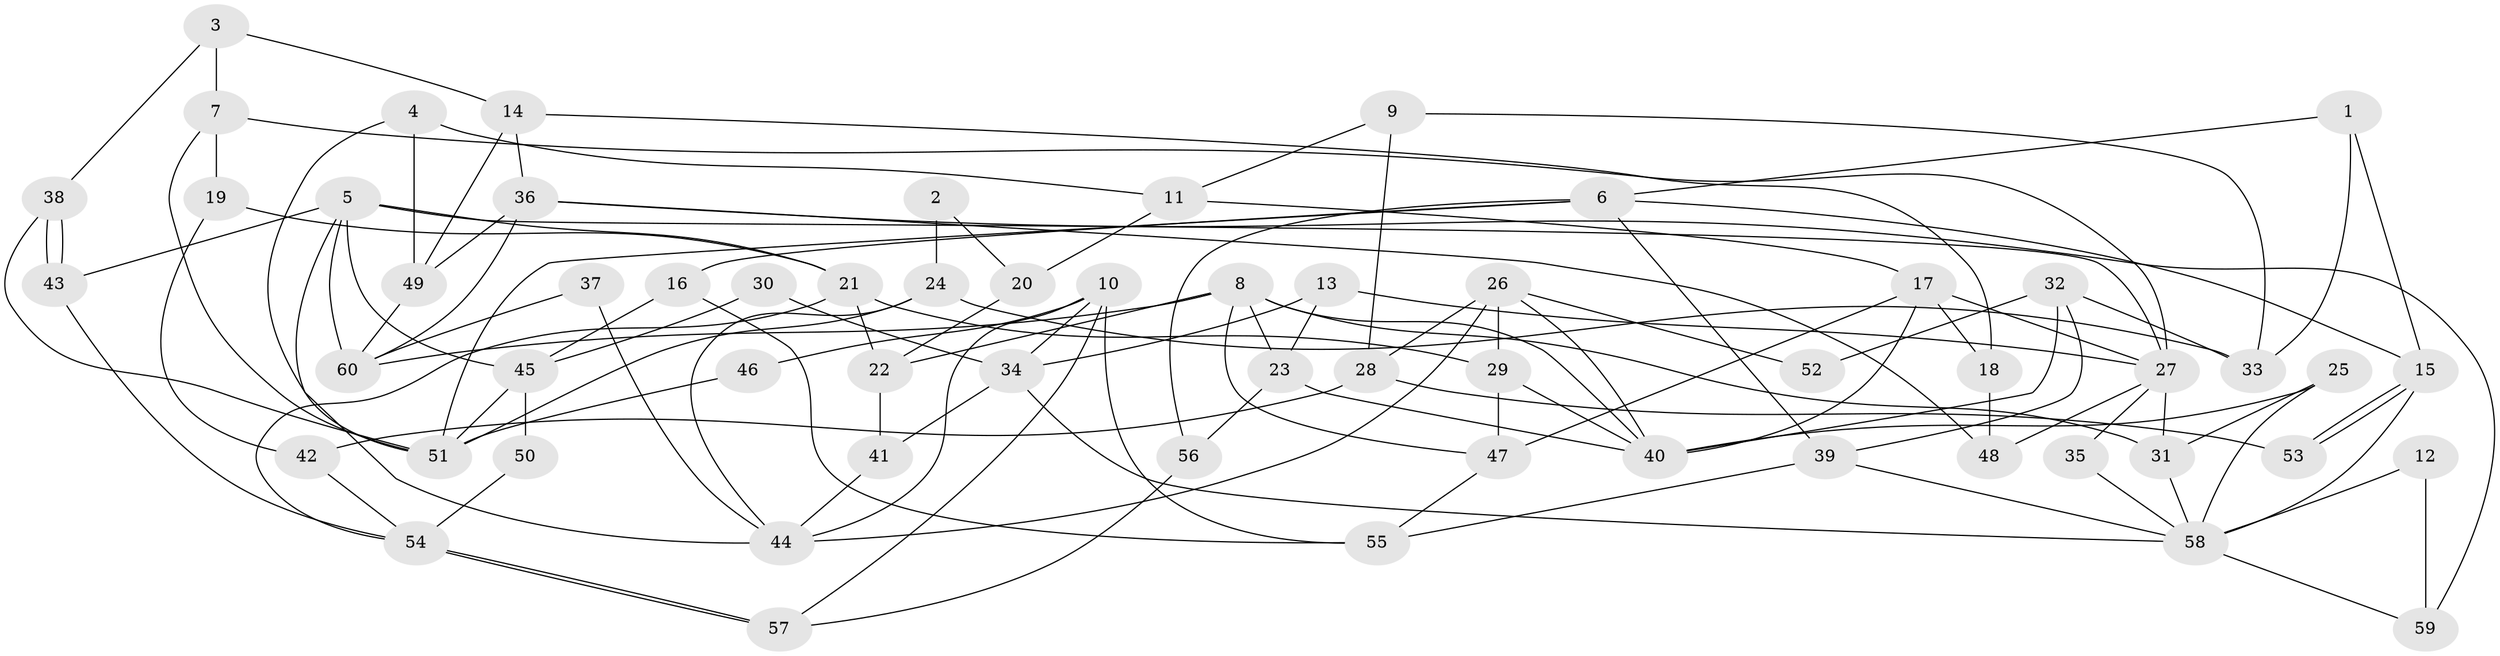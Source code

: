 // Generated by graph-tools (version 1.1) at 2025/50/03/09/25 03:50:07]
// undirected, 60 vertices, 120 edges
graph export_dot {
graph [start="1"]
  node [color=gray90,style=filled];
  1;
  2;
  3;
  4;
  5;
  6;
  7;
  8;
  9;
  10;
  11;
  12;
  13;
  14;
  15;
  16;
  17;
  18;
  19;
  20;
  21;
  22;
  23;
  24;
  25;
  26;
  27;
  28;
  29;
  30;
  31;
  32;
  33;
  34;
  35;
  36;
  37;
  38;
  39;
  40;
  41;
  42;
  43;
  44;
  45;
  46;
  47;
  48;
  49;
  50;
  51;
  52;
  53;
  54;
  55;
  56;
  57;
  58;
  59;
  60;
  1 -- 15;
  1 -- 6;
  1 -- 33;
  2 -- 24;
  2 -- 20;
  3 -- 38;
  3 -- 14;
  3 -- 7;
  4 -- 11;
  4 -- 51;
  4 -- 49;
  5 -- 44;
  5 -- 27;
  5 -- 21;
  5 -- 43;
  5 -- 45;
  5 -- 60;
  6 -- 15;
  6 -- 16;
  6 -- 39;
  6 -- 51;
  6 -- 56;
  7 -- 27;
  7 -- 19;
  7 -- 51;
  8 -- 22;
  8 -- 60;
  8 -- 23;
  8 -- 31;
  8 -- 40;
  8 -- 47;
  9 -- 28;
  9 -- 33;
  9 -- 11;
  10 -- 55;
  10 -- 44;
  10 -- 34;
  10 -- 46;
  10 -- 57;
  11 -- 17;
  11 -- 20;
  12 -- 58;
  12 -- 59;
  13 -- 23;
  13 -- 27;
  13 -- 34;
  14 -- 36;
  14 -- 49;
  14 -- 18;
  15 -- 53;
  15 -- 53;
  15 -- 58;
  16 -- 45;
  16 -- 55;
  17 -- 40;
  17 -- 47;
  17 -- 18;
  17 -- 27;
  18 -- 48;
  19 -- 21;
  19 -- 42;
  20 -- 22;
  21 -- 54;
  21 -- 22;
  21 -- 29;
  22 -- 41;
  23 -- 56;
  23 -- 40;
  24 -- 33;
  24 -- 51;
  24 -- 44;
  25 -- 40;
  25 -- 58;
  25 -- 31;
  26 -- 29;
  26 -- 40;
  26 -- 28;
  26 -- 44;
  26 -- 52;
  27 -- 31;
  27 -- 35;
  27 -- 48;
  28 -- 42;
  28 -- 53;
  29 -- 40;
  29 -- 47;
  30 -- 34;
  30 -- 45;
  31 -- 58;
  32 -- 39;
  32 -- 40;
  32 -- 33;
  32 -- 52;
  34 -- 41;
  34 -- 58;
  35 -- 58;
  36 -- 60;
  36 -- 48;
  36 -- 49;
  36 -- 59;
  37 -- 44;
  37 -- 60;
  38 -- 43;
  38 -- 43;
  38 -- 51;
  39 -- 58;
  39 -- 55;
  41 -- 44;
  42 -- 54;
  43 -- 54;
  45 -- 51;
  45 -- 50;
  46 -- 51;
  47 -- 55;
  49 -- 60;
  50 -- 54;
  54 -- 57;
  54 -- 57;
  56 -- 57;
  58 -- 59;
}
